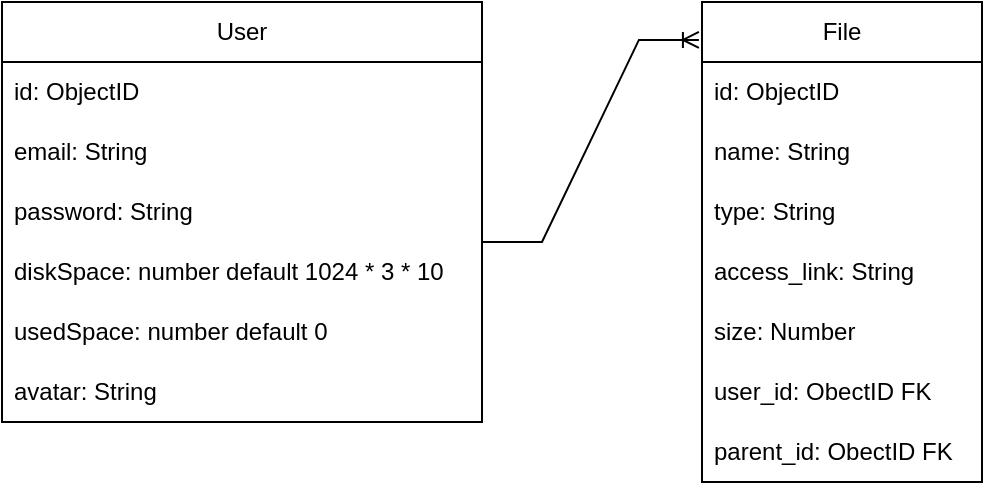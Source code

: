 <mxfile version="26.0.16">
  <diagram id="XJ95M5Iv7I0HRtXoAAE2" name="Страница — 1">
    <mxGraphModel dx="1195" dy="753" grid="1" gridSize="10" guides="1" tooltips="1" connect="1" arrows="1" fold="1" page="1" pageScale="1" pageWidth="827" pageHeight="1169" math="0" shadow="0">
      <root>
        <mxCell id="0" />
        <mxCell id="1" parent="0" />
        <mxCell id="qaNHijbda8iYP43OyKcS-1" value="User" style="swimlane;fontStyle=0;childLayout=stackLayout;horizontal=1;startSize=30;horizontalStack=0;resizeParent=1;resizeParentMax=0;resizeLast=0;collapsible=1;marginBottom=0;whiteSpace=wrap;html=1;" vertex="1" parent="1">
          <mxGeometry x="340" y="360" width="240" height="210" as="geometry" />
        </mxCell>
        <mxCell id="qaNHijbda8iYP43OyKcS-2" value="id: ObjectID" style="text;strokeColor=none;fillColor=none;align=left;verticalAlign=middle;spacingLeft=4;spacingRight=4;overflow=hidden;points=[[0,0.5],[1,0.5]];portConstraint=eastwest;rotatable=0;whiteSpace=wrap;html=1;" vertex="1" parent="qaNHijbda8iYP43OyKcS-1">
          <mxGeometry y="30" width="240" height="30" as="geometry" />
        </mxCell>
        <mxCell id="qaNHijbda8iYP43OyKcS-3" value="email: String" style="text;strokeColor=none;fillColor=none;align=left;verticalAlign=middle;spacingLeft=4;spacingRight=4;overflow=hidden;points=[[0,0.5],[1,0.5]];portConstraint=eastwest;rotatable=0;whiteSpace=wrap;html=1;" vertex="1" parent="qaNHijbda8iYP43OyKcS-1">
          <mxGeometry y="60" width="240" height="30" as="geometry" />
        </mxCell>
        <mxCell id="qaNHijbda8iYP43OyKcS-4" value="password: String" style="text;strokeColor=none;fillColor=none;align=left;verticalAlign=middle;spacingLeft=4;spacingRight=4;overflow=hidden;points=[[0,0.5],[1,0.5]];portConstraint=eastwest;rotatable=0;whiteSpace=wrap;html=1;" vertex="1" parent="qaNHijbda8iYP43OyKcS-1">
          <mxGeometry y="90" width="240" height="30" as="geometry" />
        </mxCell>
        <mxCell id="qaNHijbda8iYP43OyKcS-8" value="diskSpace: number default 1024 * 3 * 10" style="text;strokeColor=none;fillColor=none;align=left;verticalAlign=middle;spacingLeft=4;spacingRight=4;overflow=hidden;points=[[0,0.5],[1,0.5]];portConstraint=eastwest;rotatable=0;whiteSpace=wrap;html=1;" vertex="1" parent="qaNHijbda8iYP43OyKcS-1">
          <mxGeometry y="120" width="240" height="30" as="geometry" />
        </mxCell>
        <mxCell id="qaNHijbda8iYP43OyKcS-9" value="usedSpace: number default 0" style="text;strokeColor=none;fillColor=none;align=left;verticalAlign=middle;spacingLeft=4;spacingRight=4;overflow=hidden;points=[[0,0.5],[1,0.5]];portConstraint=eastwest;rotatable=0;whiteSpace=wrap;html=1;" vertex="1" parent="qaNHijbda8iYP43OyKcS-1">
          <mxGeometry y="150" width="240" height="30" as="geometry" />
        </mxCell>
        <mxCell id="qaNHijbda8iYP43OyKcS-10" value="avatar: String" style="text;strokeColor=none;fillColor=none;align=left;verticalAlign=middle;spacingLeft=4;spacingRight=4;overflow=hidden;points=[[0,0.5],[1,0.5]];portConstraint=eastwest;rotatable=0;whiteSpace=wrap;html=1;" vertex="1" parent="qaNHijbda8iYP43OyKcS-1">
          <mxGeometry y="180" width="240" height="30" as="geometry" />
        </mxCell>
        <mxCell id="qaNHijbda8iYP43OyKcS-11" value="File" style="swimlane;fontStyle=0;childLayout=stackLayout;horizontal=1;startSize=30;horizontalStack=0;resizeParent=1;resizeParentMax=0;resizeLast=0;collapsible=1;marginBottom=0;whiteSpace=wrap;html=1;" vertex="1" parent="1">
          <mxGeometry x="690" y="360" width="140" height="240" as="geometry" />
        </mxCell>
        <mxCell id="qaNHijbda8iYP43OyKcS-12" value="id: ObjectID" style="text;strokeColor=none;fillColor=none;align=left;verticalAlign=middle;spacingLeft=4;spacingRight=4;overflow=hidden;points=[[0,0.5],[1,0.5]];portConstraint=eastwest;rotatable=0;whiteSpace=wrap;html=1;" vertex="1" parent="qaNHijbda8iYP43OyKcS-11">
          <mxGeometry y="30" width="140" height="30" as="geometry" />
        </mxCell>
        <mxCell id="qaNHijbda8iYP43OyKcS-13" value="name: String" style="text;strokeColor=none;fillColor=none;align=left;verticalAlign=middle;spacingLeft=4;spacingRight=4;overflow=hidden;points=[[0,0.5],[1,0.5]];portConstraint=eastwest;rotatable=0;whiteSpace=wrap;html=1;" vertex="1" parent="qaNHijbda8iYP43OyKcS-11">
          <mxGeometry y="60" width="140" height="30" as="geometry" />
        </mxCell>
        <mxCell id="qaNHijbda8iYP43OyKcS-14" value="type: String" style="text;strokeColor=none;fillColor=none;align=left;verticalAlign=middle;spacingLeft=4;spacingRight=4;overflow=hidden;points=[[0,0.5],[1,0.5]];portConstraint=eastwest;rotatable=0;whiteSpace=wrap;html=1;" vertex="1" parent="qaNHijbda8iYP43OyKcS-11">
          <mxGeometry y="90" width="140" height="30" as="geometry" />
        </mxCell>
        <mxCell id="qaNHijbda8iYP43OyKcS-15" value="access_link: String" style="text;strokeColor=none;fillColor=none;align=left;verticalAlign=middle;spacingLeft=4;spacingRight=4;overflow=hidden;points=[[0,0.5],[1,0.5]];portConstraint=eastwest;rotatable=0;whiteSpace=wrap;html=1;" vertex="1" parent="qaNHijbda8iYP43OyKcS-11">
          <mxGeometry y="120" width="140" height="30" as="geometry" />
        </mxCell>
        <mxCell id="qaNHijbda8iYP43OyKcS-17" value="size: Number" style="text;strokeColor=none;fillColor=none;align=left;verticalAlign=middle;spacingLeft=4;spacingRight=4;overflow=hidden;points=[[0,0.5],[1,0.5]];portConstraint=eastwest;rotatable=0;whiteSpace=wrap;html=1;" vertex="1" parent="qaNHijbda8iYP43OyKcS-11">
          <mxGeometry y="150" width="140" height="30" as="geometry" />
        </mxCell>
        <mxCell id="qaNHijbda8iYP43OyKcS-18" value="user_id: ObectID FK&amp;nbsp;" style="text;strokeColor=none;fillColor=none;align=left;verticalAlign=middle;spacingLeft=4;spacingRight=4;overflow=hidden;points=[[0,0.5],[1,0.5]];portConstraint=eastwest;rotatable=0;whiteSpace=wrap;html=1;" vertex="1" parent="qaNHijbda8iYP43OyKcS-11">
          <mxGeometry y="180" width="140" height="30" as="geometry" />
        </mxCell>
        <mxCell id="qaNHijbda8iYP43OyKcS-19" value="parent_id: ObectID FK&amp;nbsp;" style="text;strokeColor=none;fillColor=none;align=left;verticalAlign=middle;spacingLeft=4;spacingRight=4;overflow=hidden;points=[[0,0.5],[1,0.5]];portConstraint=eastwest;rotatable=0;whiteSpace=wrap;html=1;" vertex="1" parent="qaNHijbda8iYP43OyKcS-11">
          <mxGeometry y="210" width="140" height="30" as="geometry" />
        </mxCell>
        <mxCell id="qaNHijbda8iYP43OyKcS-20" value="" style="edgeStyle=entityRelationEdgeStyle;fontSize=12;html=1;endArrow=ERoneToMany;rounded=0;entryX=-0.011;entryY=0.079;entryDx=0;entryDy=0;entryPerimeter=0;exitX=1;exitY=0;exitDx=0;exitDy=0;exitPerimeter=0;" edge="1" parent="1" source="qaNHijbda8iYP43OyKcS-8" target="qaNHijbda8iYP43OyKcS-11">
          <mxGeometry width="100" height="100" relative="1" as="geometry">
            <mxPoint x="580" y="480" as="sourcePoint" />
            <mxPoint x="680" y="380" as="targetPoint" />
          </mxGeometry>
        </mxCell>
      </root>
    </mxGraphModel>
  </diagram>
</mxfile>
